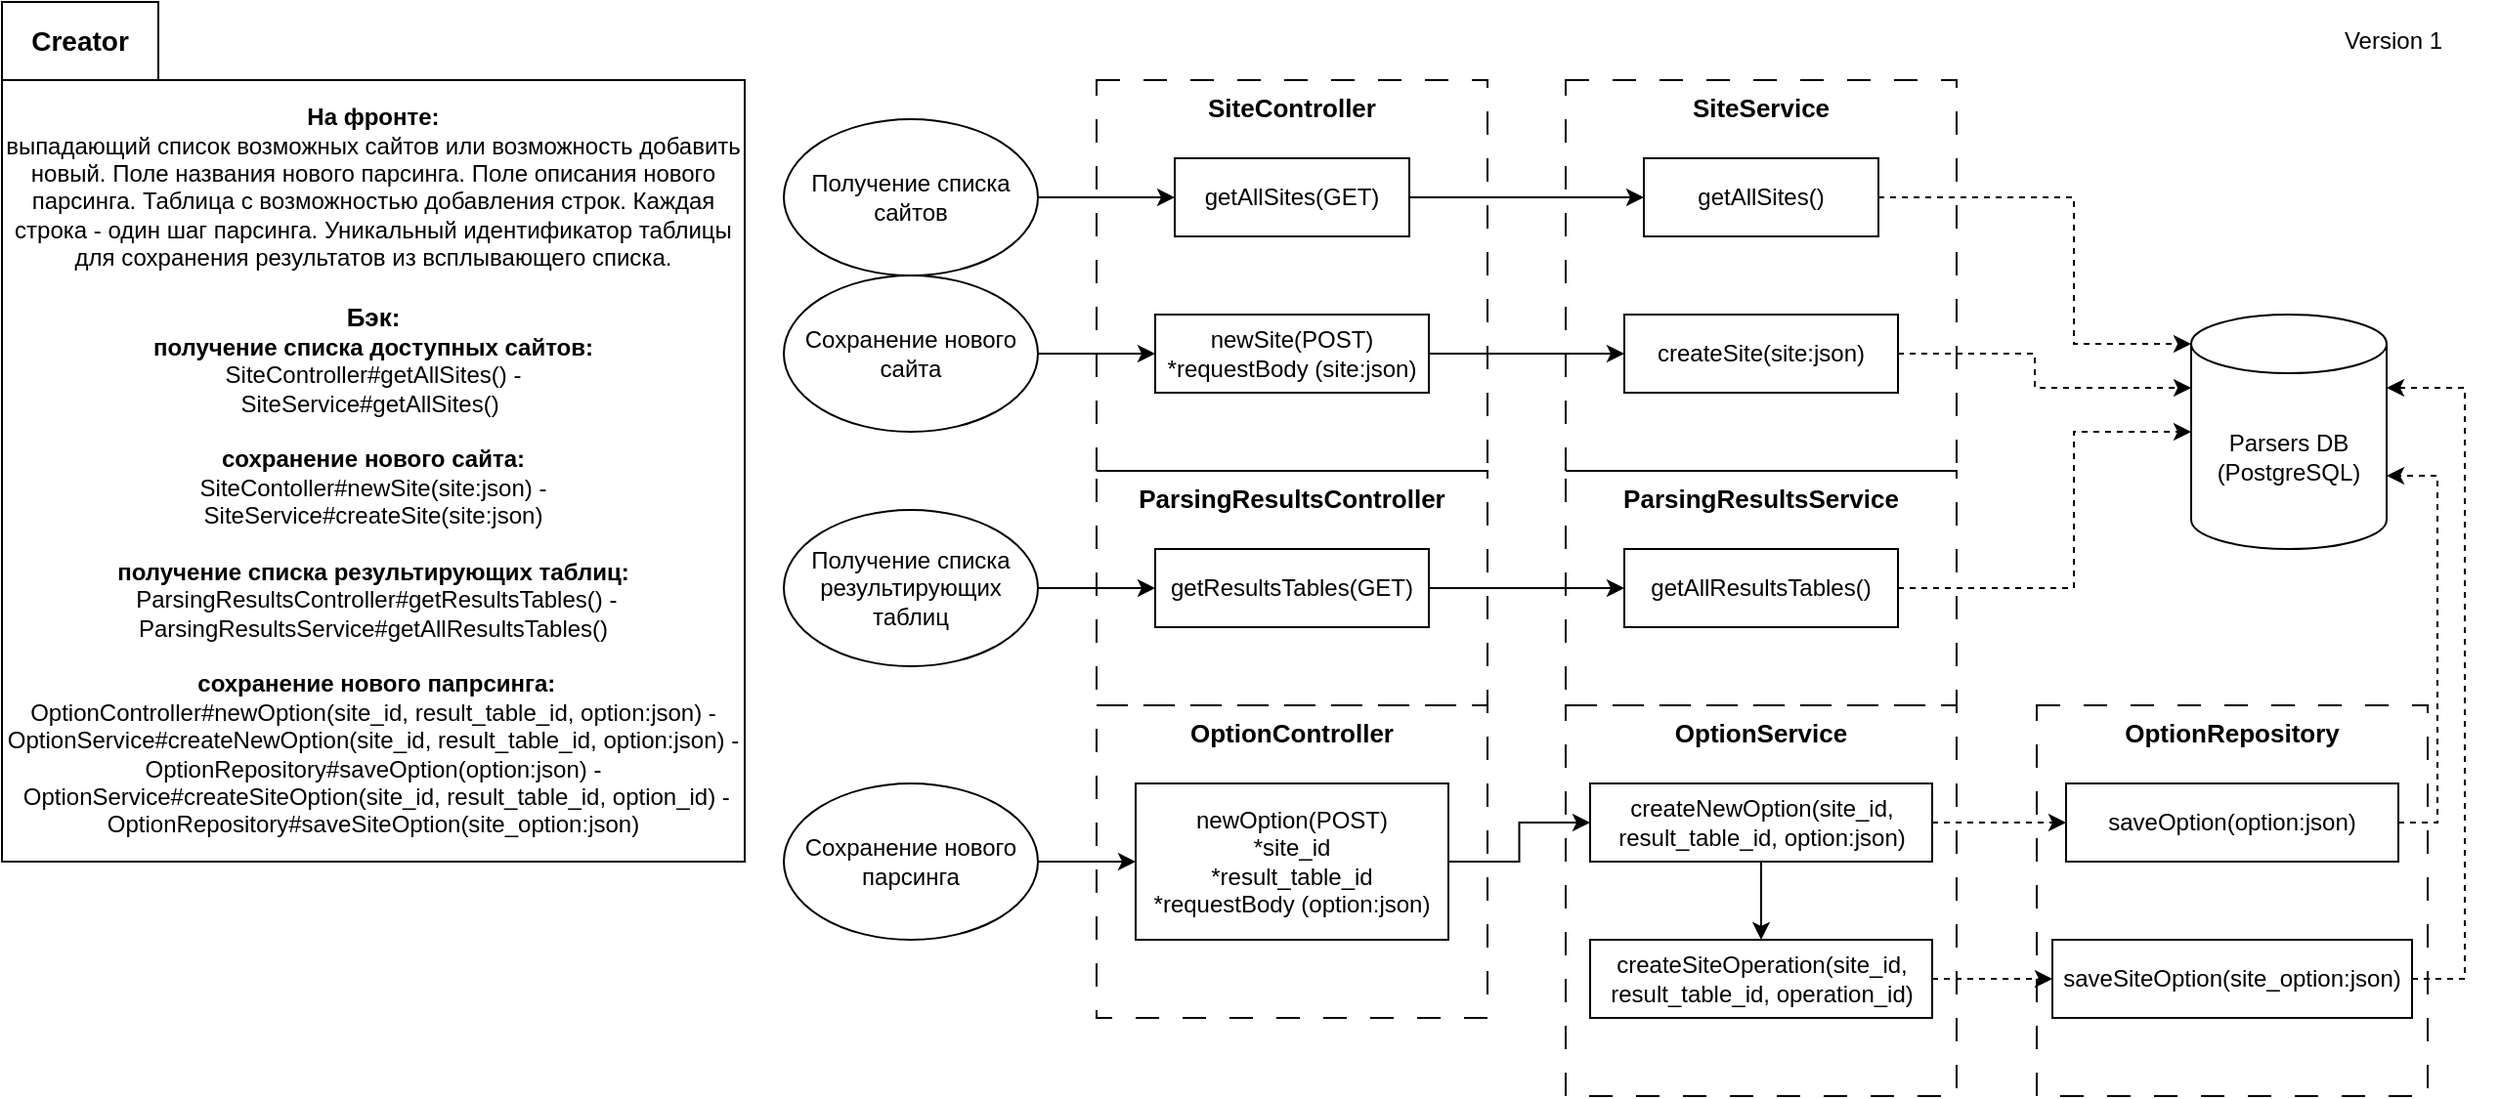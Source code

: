 <mxfile version="20.5.3" type="embed"><diagram id="23iRSUPoRavnBvh4doch" name="Page-1"><mxGraphModel dx="1561" dy="801" grid="1" gridSize="10" guides="1" tooltips="1" connect="1" arrows="1" fold="1" page="1" pageScale="1" pageWidth="827" pageHeight="1169" math="0" shadow="0"><root><mxCell id="0"/><mxCell id="1" parent="0"/><mxCell id="44" value="&lt;b&gt;На фронте:&lt;/b&gt;&lt;br&gt; выпадающий список возможных сайтов или возможность добавить новый. Поле названия нового парсинга. Поле описания нового парсинга. Таблица с возможностью добавления строк. Каждая строка - один шаг парсинга. Уникальный идентификатор таблицы для сохранения результатов из всплывающего списка.&lt;br&gt;&lt;font style=&quot;font-weight: bold; font-size: 13px;&quot;&gt;&lt;br&gt;Бэк:&lt;/font&gt;&lt;br&gt;&lt;font style=&quot;font-weight: bold; font-size: 12px;&quot;&gt;получение списка доступных сайтов:&lt;/font&gt;&lt;br&gt;&lt;font style=&quot;font-size: 12px;&quot;&gt;SiteController#getAllSites() -&lt;br&gt;SiteService#getAllSites()&amp;nbsp;&lt;/font&gt;&lt;br&gt;&lt;br&gt;&lt;font style=&quot;font-weight: bold; font-size: 12px;&quot;&gt;сохранение&amp;nbsp;&lt;/font&gt;&lt;font style=&quot;font-size: 12px;&quot;&gt;&lt;b&gt;нового сайта:&lt;/b&gt;&lt;br&gt;SiteContoller#newSite(site:json) -&lt;br&gt;SiteService#createSite(site:json) &lt;b&gt;&lt;br&gt;&lt;br&gt;получение списка результирующих таблиц:&lt;br&gt;&amp;nbsp;&lt;/b&gt;ParsingResultsController#getResultsTables() -&lt;br&gt;ParsingResultsService#getAllResultsTables()&lt;br&gt;&lt;br&gt;&lt;b&gt;&amp;nbsp;сохранение нового папрсинга:&lt;/b&gt;&lt;br&gt;OptionController#newOption(site_id, result_table_id, option:json) -&lt;br&gt;OptionService#createNewOption(site_id, result_table_id, option:json) -&lt;br&gt;OptionRepository#saveOption(option:json) -&lt;br&gt;&amp;nbsp;OptionService#createSiteOption(site_id, result_table_id, option_id) -&lt;br&gt;OptionRepository#saveSiteOption(site_option:json)&lt;/font&gt;" style="rounded=0;whiteSpace=wrap;html=1;" vertex="1" parent="1"><mxGeometry y="40" width="380" height="400" as="geometry"/></mxCell><mxCell id="45" value="Creator" style="rounded=0;whiteSpace=wrap;html=1;fontSize=14;fontStyle=1;fillColor=none;" vertex="1" parent="1"><mxGeometry width="80" height="40" as="geometry"/></mxCell><mxCell id="46" value="Version 1" style="text;html=1;strokeColor=none;fillColor=none;align=center;verticalAlign=middle;whiteSpace=wrap;rounded=0;" vertex="1" parent="1"><mxGeometry x="1170" width="107" height="40" as="geometry"/></mxCell><mxCell id="47" style="edgeStyle=orthogonalEdgeStyle;rounded=0;orthogonalLoop=1;jettySize=auto;html=1;exitX=1;exitY=0.5;exitDx=0;exitDy=0;entryX=0;entryY=0.5;entryDx=0;entryDy=0;fontSize=12;" edge="1" parent="1" source="48" target="74"><mxGeometry relative="1" as="geometry"/></mxCell><mxCell id="48" value="Сохранение нового парсинга" style="ellipse;whiteSpace=wrap;html=1;fontSize=12;" vertex="1" parent="1"><mxGeometry x="400" y="400" width="130" height="80" as="geometry"/></mxCell><mxCell id="49" style="edgeStyle=orthogonalEdgeStyle;rounded=0;orthogonalLoop=1;jettySize=auto;html=1;exitX=1;exitY=0.5;exitDx=0;exitDy=0;entryX=0;entryY=0.5;entryDx=0;entryDy=0;fontSize=12;" edge="1" parent="1" source="50" target="68"><mxGeometry relative="1" as="geometry"/></mxCell><mxCell id="50" value="Получение списка результирующих таблиц" style="ellipse;whiteSpace=wrap;html=1;fontSize=12;" vertex="1" parent="1"><mxGeometry x="400" y="260" width="130" height="80" as="geometry"/></mxCell><mxCell id="51" style="edgeStyle=orthogonalEdgeStyle;rounded=0;orthogonalLoop=1;jettySize=auto;html=1;exitX=1;exitY=0.5;exitDx=0;exitDy=0;entryX=0;entryY=0.5;entryDx=0;entryDy=0;fontSize=12;" edge="1" parent="1" source="52" target="59"><mxGeometry relative="1" as="geometry"/></mxCell><mxCell id="52" value="Сохранение нового сайта" style="ellipse;whiteSpace=wrap;html=1;fontSize=12;" vertex="1" parent="1"><mxGeometry x="400" y="140" width="130" height="80" as="geometry"/></mxCell><mxCell id="53" style="edgeStyle=orthogonalEdgeStyle;rounded=0;orthogonalLoop=1;jettySize=auto;html=1;exitX=1;exitY=0.5;exitDx=0;exitDy=0;entryX=0;entryY=0.5;entryDx=0;entryDy=0;fontSize=12;" edge="1" parent="1" source="54" target="57"><mxGeometry relative="1" as="geometry"/></mxCell><mxCell id="54" value="Получение списка сайтов" style="ellipse;whiteSpace=wrap;html=1;fontSize=12;" vertex="1" parent="1"><mxGeometry x="400" y="60" width="130" height="80" as="geometry"/></mxCell><mxCell id="55" value="SiteController" style="rounded=0;whiteSpace=wrap;html=1;fontSize=13;fontStyle=1;verticalAlign=top;fillColor=none;dashed=1;dashPattern=12 12;" vertex="1" parent="1"><mxGeometry x="560" y="40" width="200" height="200" as="geometry"/></mxCell><mxCell id="56" style="edgeStyle=orthogonalEdgeStyle;rounded=0;orthogonalLoop=1;jettySize=auto;html=1;exitX=1;exitY=0.5;exitDx=0;exitDy=0;entryX=0;entryY=0.5;entryDx=0;entryDy=0;fontSize=12;" edge="1" parent="1" source="57" target="62"><mxGeometry relative="1" as="geometry"/></mxCell><mxCell id="57" value="getAllSites(GET)" style="rounded=0;whiteSpace=wrap;html=1;fontSize=12;" vertex="1" parent="1"><mxGeometry x="600" y="80" width="120" height="40" as="geometry"/></mxCell><mxCell id="58" style="edgeStyle=orthogonalEdgeStyle;rounded=0;orthogonalLoop=1;jettySize=auto;html=1;exitX=1;exitY=0.5;exitDx=0;exitDy=0;entryX=0;entryY=0.5;entryDx=0;entryDy=0;fontSize=12;" edge="1" parent="1" source="59" target="64"><mxGeometry relative="1" as="geometry"/></mxCell><mxCell id="59" value="newSite(POST) *requestBody (site:json)" style="rounded=0;whiteSpace=wrap;html=1;fontSize=12;" vertex="1" parent="1"><mxGeometry x="590" y="160" width="140" height="40" as="geometry"/></mxCell><mxCell id="60" value="SiteService" style="rounded=0;whiteSpace=wrap;html=1;fontSize=13;fontStyle=1;verticalAlign=top;fillColor=none;dashed=1;dashPattern=12 12;" vertex="1" parent="1"><mxGeometry x="800" y="40" width="200" height="200" as="geometry"/></mxCell><mxCell id="61" style="edgeStyle=orthogonalEdgeStyle;rounded=0;orthogonalLoop=1;jettySize=auto;html=1;exitX=1;exitY=0.5;exitDx=0;exitDy=0;entryX=0;entryY=0;entryDx=0;entryDy=15;entryPerimeter=0;fontSize=12;dashed=1;" edge="1" parent="1" source="62" target="65"><mxGeometry relative="1" as="geometry"><Array as="points"><mxPoint x="1060" y="100"/><mxPoint x="1060" y="175"/></Array></mxGeometry></mxCell><mxCell id="62" value="getAllSites()" style="rounded=0;whiteSpace=wrap;html=1;fontSize=12;" vertex="1" parent="1"><mxGeometry x="840" y="80" width="120" height="40" as="geometry"/></mxCell><mxCell id="63" style="edgeStyle=orthogonalEdgeStyle;rounded=0;orthogonalLoop=1;jettySize=auto;html=1;exitX=1;exitY=0.5;exitDx=0;exitDy=0;entryX=0;entryY=0;entryDx=0;entryDy=37.5;entryPerimeter=0;dashed=1;fontSize=12;" edge="1" parent="1" source="64" target="65"><mxGeometry relative="1" as="geometry"><Array as="points"><mxPoint x="1040" y="180"/><mxPoint x="1040" y="198"/></Array></mxGeometry></mxCell><mxCell id="64" value="createSite(site:json)" style="rounded=0;whiteSpace=wrap;html=1;fontSize=12;" vertex="1" parent="1"><mxGeometry x="830" y="160" width="140" height="40" as="geometry"/></mxCell><mxCell id="65" value="Parsers DB (PostgreSQL)" style="shape=cylinder3;whiteSpace=wrap;html=1;boundedLbl=1;backgroundOutline=1;size=15;" vertex="1" parent="1"><mxGeometry x="1120" y="160" width="100" height="120" as="geometry"/></mxCell><mxCell id="66" value="ParsingResultsController" style="rounded=0;whiteSpace=wrap;html=1;fontSize=13;fontStyle=1;verticalAlign=top;fillColor=none;dashed=1;dashPattern=12 12;" vertex="1" parent="1"><mxGeometry x="560" y="240" width="200" height="120" as="geometry"/></mxCell><mxCell id="67" style="edgeStyle=orthogonalEdgeStyle;rounded=0;orthogonalLoop=1;jettySize=auto;html=1;exitX=1;exitY=0.5;exitDx=0;exitDy=0;entryX=0;entryY=0.5;entryDx=0;entryDy=0;fontSize=12;" edge="1" parent="1" source="68" target="71"><mxGeometry relative="1" as="geometry"/></mxCell><mxCell id="68" value="getResultsTables(GET)" style="rounded=0;whiteSpace=wrap;html=1;fontSize=12;" vertex="1" parent="1"><mxGeometry x="590" y="280" width="140" height="40" as="geometry"/></mxCell><mxCell id="69" value="ParsingResultsService" style="rounded=0;whiteSpace=wrap;html=1;fontSize=13;fontStyle=1;verticalAlign=top;fillColor=none;dashed=1;dashPattern=12 12;" vertex="1" parent="1"><mxGeometry x="800" y="240" width="200" height="120" as="geometry"/></mxCell><mxCell id="70" style="edgeStyle=orthogonalEdgeStyle;rounded=0;orthogonalLoop=1;jettySize=auto;html=1;exitX=1;exitY=0.5;exitDx=0;exitDy=0;entryX=0;entryY=0.5;entryDx=0;entryDy=0;entryPerimeter=0;fontSize=12;dashed=1;" edge="1" parent="1" source="71" target="65"><mxGeometry relative="1" as="geometry"><Array as="points"><mxPoint x="1060" y="300"/><mxPoint x="1060" y="220"/></Array></mxGeometry></mxCell><mxCell id="71" value="getAllResultsTables()" style="rounded=0;whiteSpace=wrap;html=1;fontSize=12;" vertex="1" parent="1"><mxGeometry x="830" y="280" width="140" height="40" as="geometry"/></mxCell><mxCell id="72" value="OptionController" style="rounded=0;whiteSpace=wrap;html=1;fontSize=13;fontStyle=1;verticalAlign=top;fillColor=none;dashed=1;dashPattern=12 12;" vertex="1" parent="1"><mxGeometry x="560" y="360" width="200" height="160" as="geometry"/></mxCell><mxCell id="73" style="edgeStyle=orthogonalEdgeStyle;rounded=0;orthogonalLoop=1;jettySize=auto;html=1;exitX=1;exitY=0.5;exitDx=0;exitDy=0;entryX=0;entryY=0.5;entryDx=0;entryDy=0;fontSize=12;" edge="1" parent="1" source="74" target="78"><mxGeometry relative="1" as="geometry"/></mxCell><mxCell id="74" value="newOption(POST)&lt;br&gt; *site_id &lt;br&gt;*result_table_id &lt;br&gt;*requestBody (option:json)" style="rounded=0;whiteSpace=wrap;html=1;fontSize=12;" vertex="1" parent="1"><mxGeometry x="580" y="400" width="160" height="80" as="geometry"/></mxCell><mxCell id="75" value="OptionService" style="rounded=0;whiteSpace=wrap;html=1;fontSize=13;fontStyle=1;verticalAlign=top;fillColor=none;dashed=1;dashPattern=12 12;" vertex="1" parent="1"><mxGeometry x="800" y="360" width="200" height="200" as="geometry"/></mxCell><mxCell id="76" style="edgeStyle=orthogonalEdgeStyle;rounded=0;orthogonalLoop=1;jettySize=auto;html=1;exitX=1;exitY=0.5;exitDx=0;exitDy=0;entryX=0;entryY=0.5;entryDx=0;entryDy=0;fontSize=12;dashed=1;" edge="1" parent="1" source="78" target="81"><mxGeometry relative="1" as="geometry"/></mxCell><mxCell id="77" style="edgeStyle=orthogonalEdgeStyle;rounded=0;orthogonalLoop=1;jettySize=auto;html=1;exitX=0.5;exitY=1;exitDx=0;exitDy=0;entryX=0.5;entryY=0;entryDx=0;entryDy=0;fontSize=12;" edge="1" parent="1" source="78" target="83"><mxGeometry relative="1" as="geometry"/></mxCell><mxCell id="78" value="createNewOption(site_id, result_table_id, option:json)" style="rounded=0;whiteSpace=wrap;html=1;fontSize=12;" vertex="1" parent="1"><mxGeometry x="812.5" y="400" width="175" height="40" as="geometry"/></mxCell><mxCell id="79" value="OptionRepository" style="rounded=0;whiteSpace=wrap;html=1;fontSize=13;fontStyle=1;verticalAlign=top;fillColor=none;dashed=1;dashPattern=12 12;" vertex="1" parent="1"><mxGeometry x="1041" y="360" width="200" height="200" as="geometry"/></mxCell><mxCell id="80" style="edgeStyle=orthogonalEdgeStyle;rounded=0;orthogonalLoop=1;jettySize=auto;html=1;exitX=1;exitY=0.5;exitDx=0;exitDy=0;entryX=1;entryY=0;entryDx=0;entryDy=82.5;entryPerimeter=0;dashed=1;fontSize=12;" edge="1" parent="1" source="81" target="65"><mxGeometry relative="1" as="geometry"/></mxCell><mxCell id="81" value="saveOption(option:json)" style="rounded=0;whiteSpace=wrap;html=1;fontSize=12;" vertex="1" parent="1"><mxGeometry x="1056" y="400" width="170" height="40" as="geometry"/></mxCell><mxCell id="82" style="edgeStyle=orthogonalEdgeStyle;rounded=0;orthogonalLoop=1;jettySize=auto;html=1;exitX=1;exitY=0.5;exitDx=0;exitDy=0;entryX=0;entryY=0.5;entryDx=0;entryDy=0;dashed=1;fontSize=12;" edge="1" parent="1" source="83" target="85"><mxGeometry relative="1" as="geometry"/></mxCell><mxCell id="83" value="createSiteOperation(site_id, result_table_id, operation_id)" style="rounded=0;whiteSpace=wrap;html=1;fontSize=12;" vertex="1" parent="1"><mxGeometry x="812.5" y="480" width="175" height="40" as="geometry"/></mxCell><mxCell id="84" style="edgeStyle=orthogonalEdgeStyle;rounded=0;orthogonalLoop=1;jettySize=auto;html=1;exitX=1;exitY=0.5;exitDx=0;exitDy=0;entryX=1;entryY=0;entryDx=0;entryDy=37.5;entryPerimeter=0;dashed=1;fontSize=12;" edge="1" parent="1" source="85" target="65"><mxGeometry relative="1" as="geometry"><Array as="points"><mxPoint x="1260" y="500"/><mxPoint x="1260" y="198"/></Array></mxGeometry></mxCell><mxCell id="85" value="saveSiteOption(site_option:json)" style="rounded=0;whiteSpace=wrap;html=1;fontSize=12;" vertex="1" parent="1"><mxGeometry x="1049" y="480" width="184" height="40" as="geometry"/></mxCell></root></mxGraphModel></diagram></mxfile>